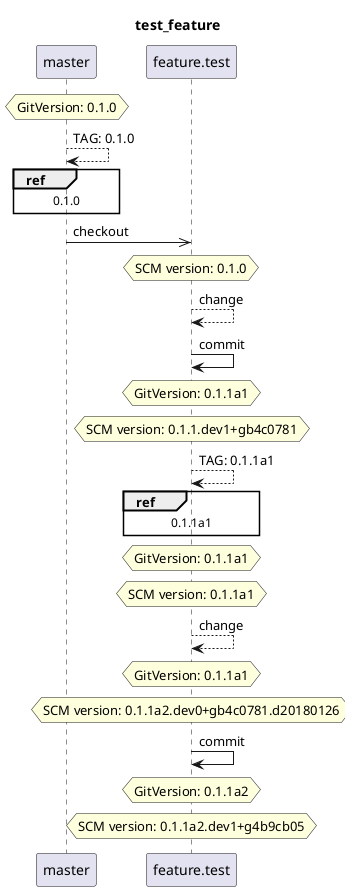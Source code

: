 @startuml
title test_feature
skinparam ParticipantPadding 20
skinparam BoxPadding 10
participant master
hnote over master: GitVersion: 0.1.0
master --> master: TAG: 0.1.0
ref over master: 0.1.0
master ->> feature.test: checkout
hnote over feature.test: SCM version: 0.1.0
feature.test --> feature.test: change
feature.test -> feature.test: commit
hnote over feature.test: GitVersion: 0.1.1a1
hnote over feature.test: SCM version: 0.1.1.dev1+gb4c0781
feature.test --> feature.test: TAG: 0.1.1a1
ref over feature.test: 0.1.1a1
hnote over feature.test: GitVersion: 0.1.1a1
hnote over feature.test: SCM version: 0.1.1a1
feature.test --> feature.test: change
hnote over feature.test: GitVersion: 0.1.1a1
hnote over feature.test: SCM version: 0.1.1a2.dev0+gb4c0781.d20180126
feature.test -> feature.test: commit
hnote over feature.test: GitVersion: 0.1.1a2
hnote over feature.test: SCM version: 0.1.1a2.dev1+g4b9cb05
@enduml